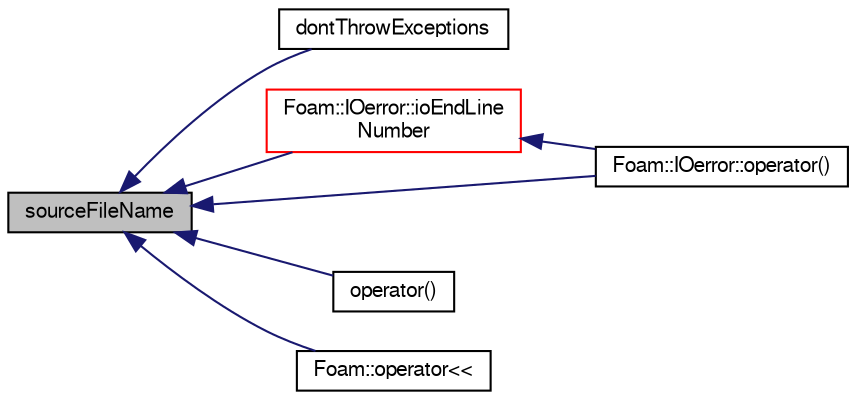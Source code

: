 digraph "sourceFileName"
{
  bgcolor="transparent";
  edge [fontname="FreeSans",fontsize="10",labelfontname="FreeSans",labelfontsize="10"];
  node [fontname="FreeSans",fontsize="10",shape=record];
  rankdir="LR";
  Node117 [label="sourceFileName",height=0.2,width=0.4,color="black", fillcolor="grey75", style="filled", fontcolor="black"];
  Node117 -> Node118 [dir="back",color="midnightblue",fontsize="10",style="solid",fontname="FreeSans"];
  Node118 [label="dontThrowExceptions",height=0.2,width=0.4,color="black",URL="$a26082.html#ade9b83a5d265d421f9a6058cfe9a3d7c"];
  Node117 -> Node119 [dir="back",color="midnightblue",fontsize="10",style="solid",fontname="FreeSans"];
  Node119 [label="Foam::IOerror::ioEndLine\lNumber",height=0.2,width=0.4,color="red",URL="$a26086.html#a8f31741a5497f159f1ec818e54db905e"];
  Node119 -> Node120 [dir="back",color="midnightblue",fontsize="10",style="solid",fontname="FreeSans"];
  Node120 [label="Foam::IOerror::operator()",height=0.2,width=0.4,color="black",URL="$a26086.html#a66858b96374e129848ac0d4126a7afad",tooltip="Convert to OSstream. "];
  Node117 -> Node124 [dir="back",color="midnightblue",fontsize="10",style="solid",fontname="FreeSans"];
  Node124 [label="operator()",height=0.2,width=0.4,color="black",URL="$a26082.html#a65e01686e24927d8a2fb48899e2e8013",tooltip="Convert to OSstream. "];
  Node117 -> Node120 [dir="back",color="midnightblue",fontsize="10",style="solid",fontname="FreeSans"];
  Node117 -> Node125 [dir="back",color="midnightblue",fontsize="10",style="solid",fontname="FreeSans"];
  Node125 [label="Foam::operator\<\<",height=0.2,width=0.4,color="black",URL="$a21124.html#aa9e8846a837ae711f8842399d44133a9"];
}
